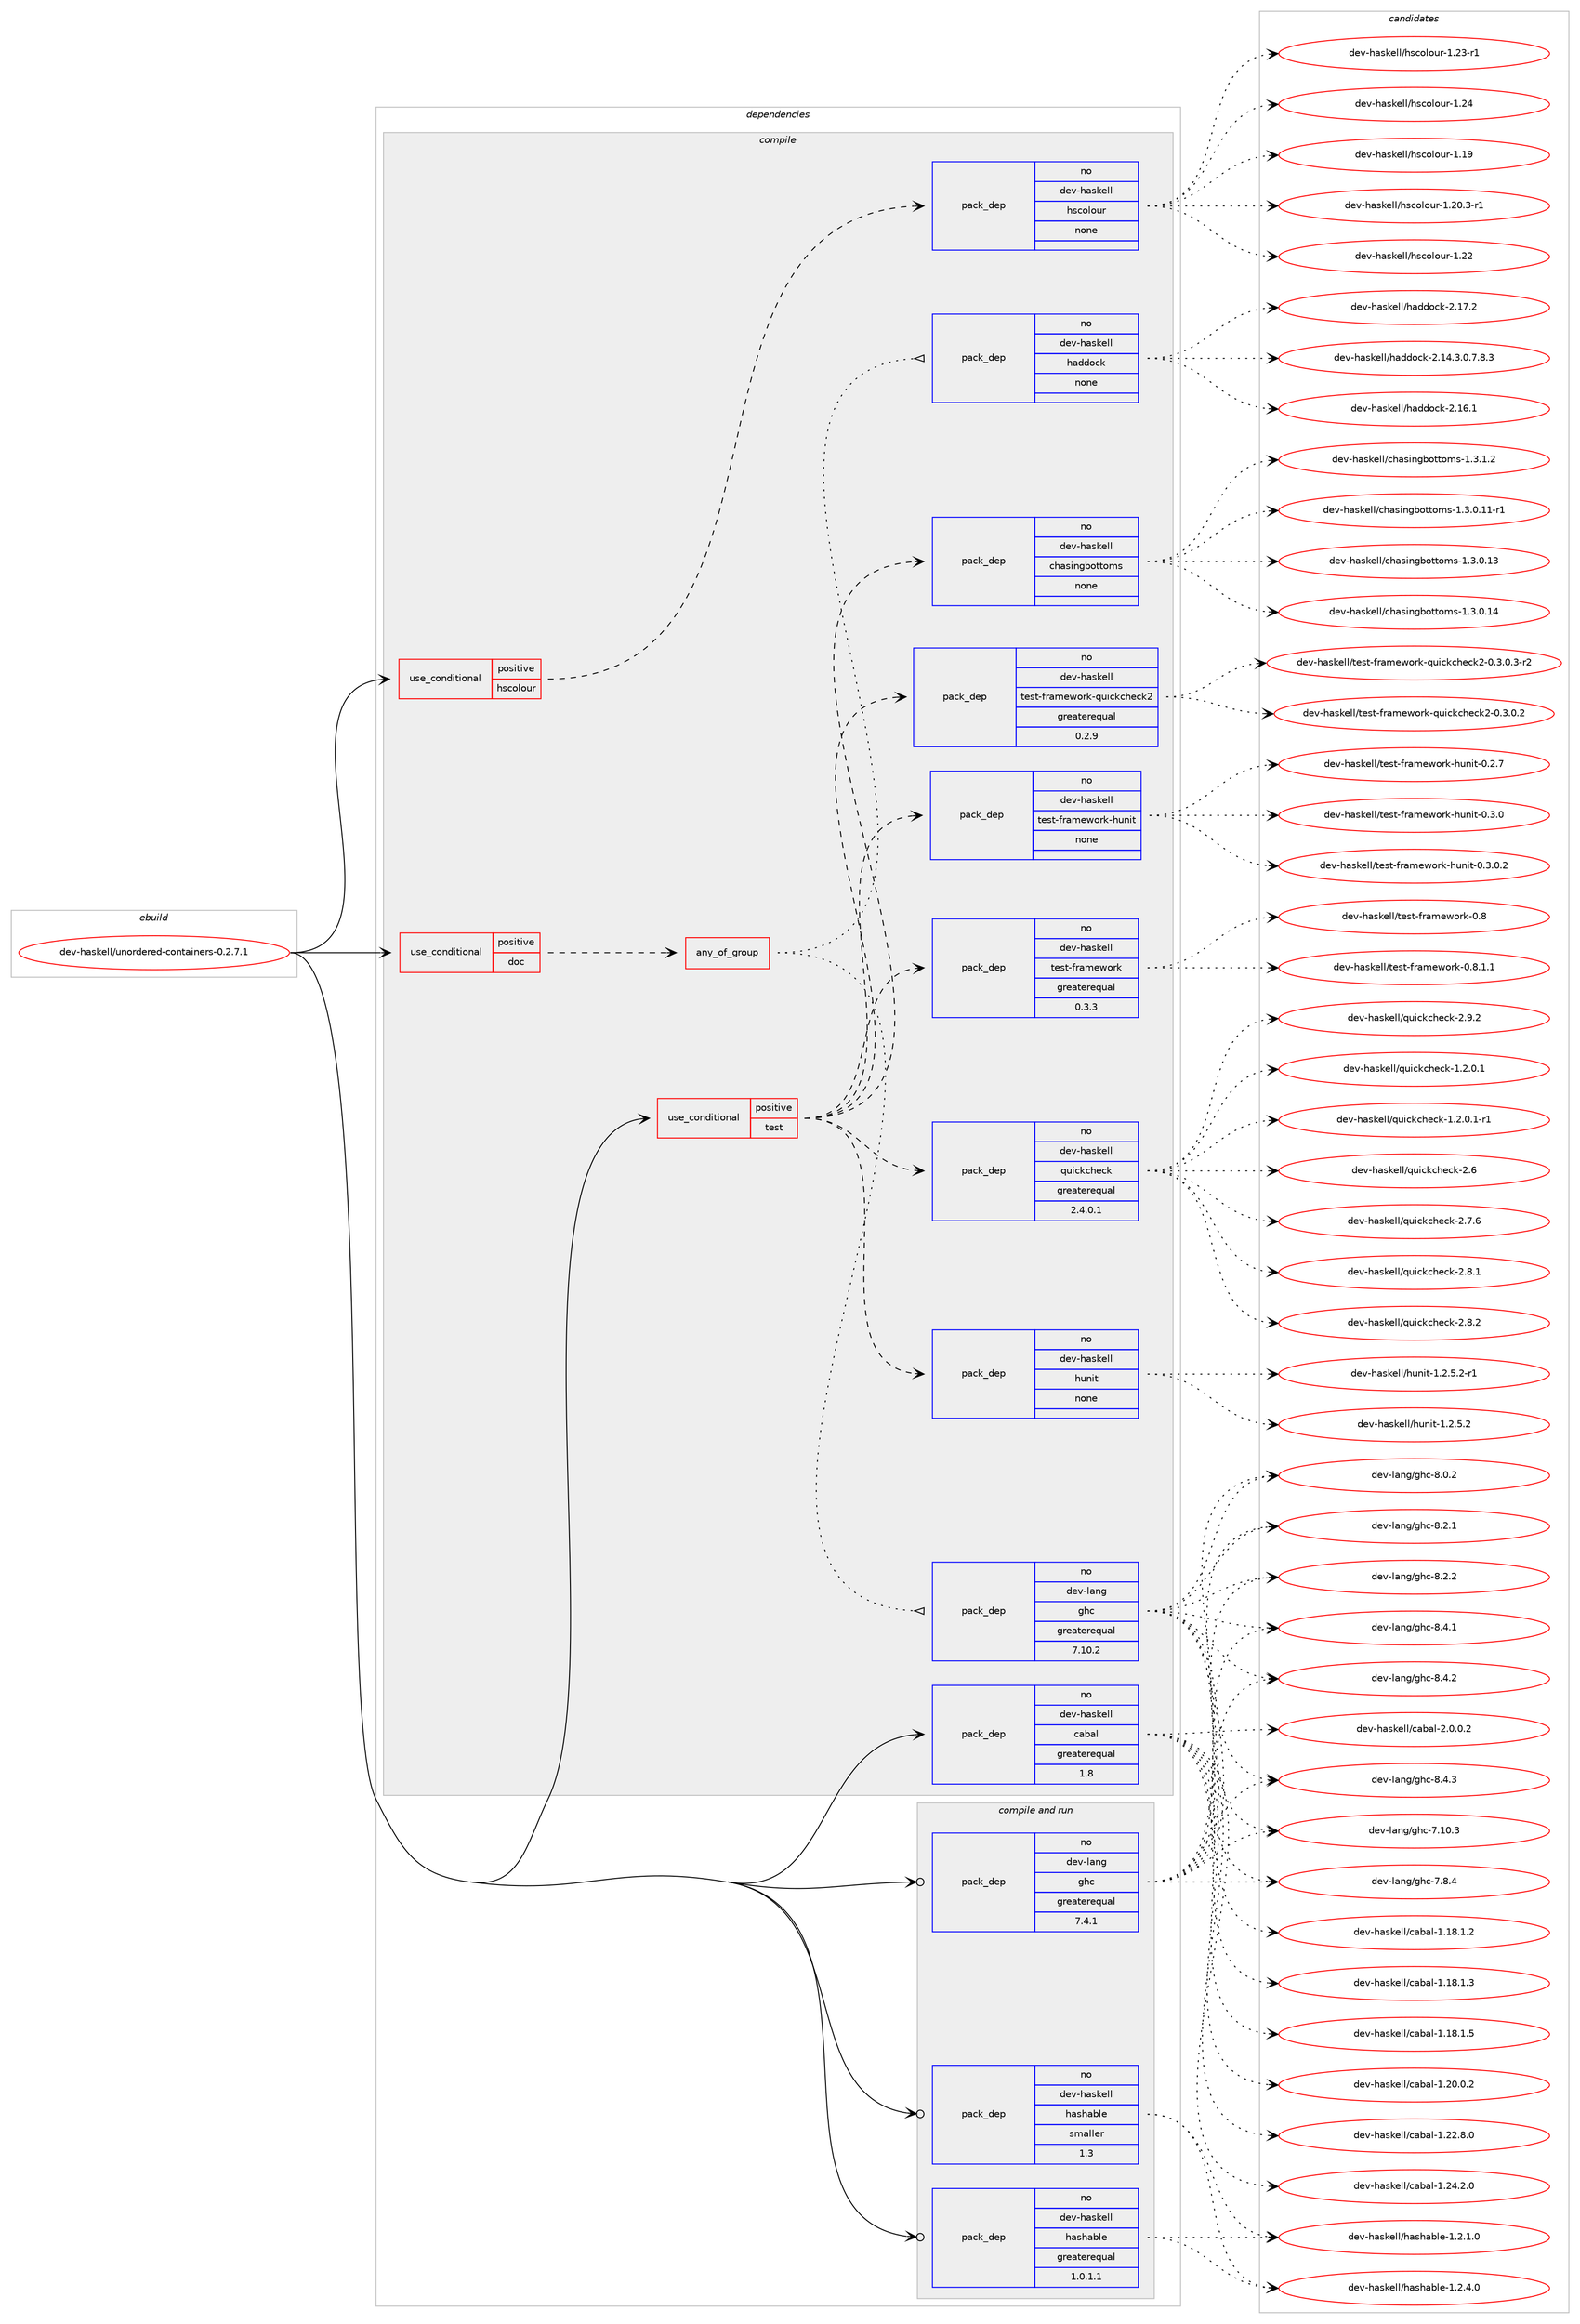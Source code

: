 digraph prolog {

# *************
# Graph options
# *************

newrank=true;
concentrate=true;
compound=true;
graph [rankdir=LR,fontname=Helvetica,fontsize=10,ranksep=1.5];#, ranksep=2.5, nodesep=0.2];
edge  [arrowhead=vee];
node  [fontname=Helvetica,fontsize=10];

# **********
# The ebuild
# **********

subgraph cluster_leftcol {
color=gray;
rank=same;
label=<<i>ebuild</i>>;
id [label="dev-haskell/unordered-containers-0.2.7.1", color=red, width=4, href="../dev-haskell/unordered-containers-0.2.7.1.svg"];
}

# ****************
# The dependencies
# ****************

subgraph cluster_midcol {
color=gray;
label=<<i>dependencies</i>>;
subgraph cluster_compile {
fillcolor="#eeeeee";
style=filled;
label=<<i>compile</i>>;
subgraph cond361906 {
dependency1346704 [label=<<TABLE BORDER="0" CELLBORDER="1" CELLSPACING="0" CELLPADDING="4"><TR><TD ROWSPAN="3" CELLPADDING="10">use_conditional</TD></TR><TR><TD>positive</TD></TR><TR><TD>doc</TD></TR></TABLE>>, shape=none, color=red];
subgraph any21719 {
dependency1346705 [label=<<TABLE BORDER="0" CELLBORDER="1" CELLSPACING="0" CELLPADDING="4"><TR><TD CELLPADDING="10">any_of_group</TD></TR></TABLE>>, shape=none, color=red];subgraph pack962527 {
dependency1346706 [label=<<TABLE BORDER="0" CELLBORDER="1" CELLSPACING="0" CELLPADDING="4" WIDTH="220"><TR><TD ROWSPAN="6" CELLPADDING="30">pack_dep</TD></TR><TR><TD WIDTH="110">no</TD></TR><TR><TD>dev-haskell</TD></TR><TR><TD>haddock</TD></TR><TR><TD>none</TD></TR><TR><TD></TD></TR></TABLE>>, shape=none, color=blue];
}
dependency1346705:e -> dependency1346706:w [weight=20,style="dotted",arrowhead="oinv"];
subgraph pack962528 {
dependency1346707 [label=<<TABLE BORDER="0" CELLBORDER="1" CELLSPACING="0" CELLPADDING="4" WIDTH="220"><TR><TD ROWSPAN="6" CELLPADDING="30">pack_dep</TD></TR><TR><TD WIDTH="110">no</TD></TR><TR><TD>dev-lang</TD></TR><TR><TD>ghc</TD></TR><TR><TD>greaterequal</TD></TR><TR><TD>7.10.2</TD></TR></TABLE>>, shape=none, color=blue];
}
dependency1346705:e -> dependency1346707:w [weight=20,style="dotted",arrowhead="oinv"];
}
dependency1346704:e -> dependency1346705:w [weight=20,style="dashed",arrowhead="vee"];
}
id:e -> dependency1346704:w [weight=20,style="solid",arrowhead="vee"];
subgraph cond361907 {
dependency1346708 [label=<<TABLE BORDER="0" CELLBORDER="1" CELLSPACING="0" CELLPADDING="4"><TR><TD ROWSPAN="3" CELLPADDING="10">use_conditional</TD></TR><TR><TD>positive</TD></TR><TR><TD>hscolour</TD></TR></TABLE>>, shape=none, color=red];
subgraph pack962529 {
dependency1346709 [label=<<TABLE BORDER="0" CELLBORDER="1" CELLSPACING="0" CELLPADDING="4" WIDTH="220"><TR><TD ROWSPAN="6" CELLPADDING="30">pack_dep</TD></TR><TR><TD WIDTH="110">no</TD></TR><TR><TD>dev-haskell</TD></TR><TR><TD>hscolour</TD></TR><TR><TD>none</TD></TR><TR><TD></TD></TR></TABLE>>, shape=none, color=blue];
}
dependency1346708:e -> dependency1346709:w [weight=20,style="dashed",arrowhead="vee"];
}
id:e -> dependency1346708:w [weight=20,style="solid",arrowhead="vee"];
subgraph cond361908 {
dependency1346710 [label=<<TABLE BORDER="0" CELLBORDER="1" CELLSPACING="0" CELLPADDING="4"><TR><TD ROWSPAN="3" CELLPADDING="10">use_conditional</TD></TR><TR><TD>positive</TD></TR><TR><TD>test</TD></TR></TABLE>>, shape=none, color=red];
subgraph pack962530 {
dependency1346711 [label=<<TABLE BORDER="0" CELLBORDER="1" CELLSPACING="0" CELLPADDING="4" WIDTH="220"><TR><TD ROWSPAN="6" CELLPADDING="30">pack_dep</TD></TR><TR><TD WIDTH="110">no</TD></TR><TR><TD>dev-haskell</TD></TR><TR><TD>chasingbottoms</TD></TR><TR><TD>none</TD></TR><TR><TD></TD></TR></TABLE>>, shape=none, color=blue];
}
dependency1346710:e -> dependency1346711:w [weight=20,style="dashed",arrowhead="vee"];
subgraph pack962531 {
dependency1346712 [label=<<TABLE BORDER="0" CELLBORDER="1" CELLSPACING="0" CELLPADDING="4" WIDTH="220"><TR><TD ROWSPAN="6" CELLPADDING="30">pack_dep</TD></TR><TR><TD WIDTH="110">no</TD></TR><TR><TD>dev-haskell</TD></TR><TR><TD>hunit</TD></TR><TR><TD>none</TD></TR><TR><TD></TD></TR></TABLE>>, shape=none, color=blue];
}
dependency1346710:e -> dependency1346712:w [weight=20,style="dashed",arrowhead="vee"];
subgraph pack962532 {
dependency1346713 [label=<<TABLE BORDER="0" CELLBORDER="1" CELLSPACING="0" CELLPADDING="4" WIDTH="220"><TR><TD ROWSPAN="6" CELLPADDING="30">pack_dep</TD></TR><TR><TD WIDTH="110">no</TD></TR><TR><TD>dev-haskell</TD></TR><TR><TD>quickcheck</TD></TR><TR><TD>greaterequal</TD></TR><TR><TD>2.4.0.1</TD></TR></TABLE>>, shape=none, color=blue];
}
dependency1346710:e -> dependency1346713:w [weight=20,style="dashed",arrowhead="vee"];
subgraph pack962533 {
dependency1346714 [label=<<TABLE BORDER="0" CELLBORDER="1" CELLSPACING="0" CELLPADDING="4" WIDTH="220"><TR><TD ROWSPAN="6" CELLPADDING="30">pack_dep</TD></TR><TR><TD WIDTH="110">no</TD></TR><TR><TD>dev-haskell</TD></TR><TR><TD>test-framework</TD></TR><TR><TD>greaterequal</TD></TR><TR><TD>0.3.3</TD></TR></TABLE>>, shape=none, color=blue];
}
dependency1346710:e -> dependency1346714:w [weight=20,style="dashed",arrowhead="vee"];
subgraph pack962534 {
dependency1346715 [label=<<TABLE BORDER="0" CELLBORDER="1" CELLSPACING="0" CELLPADDING="4" WIDTH="220"><TR><TD ROWSPAN="6" CELLPADDING="30">pack_dep</TD></TR><TR><TD WIDTH="110">no</TD></TR><TR><TD>dev-haskell</TD></TR><TR><TD>test-framework-hunit</TD></TR><TR><TD>none</TD></TR><TR><TD></TD></TR></TABLE>>, shape=none, color=blue];
}
dependency1346710:e -> dependency1346715:w [weight=20,style="dashed",arrowhead="vee"];
subgraph pack962535 {
dependency1346716 [label=<<TABLE BORDER="0" CELLBORDER="1" CELLSPACING="0" CELLPADDING="4" WIDTH="220"><TR><TD ROWSPAN="6" CELLPADDING="30">pack_dep</TD></TR><TR><TD WIDTH="110">no</TD></TR><TR><TD>dev-haskell</TD></TR><TR><TD>test-framework-quickcheck2</TD></TR><TR><TD>greaterequal</TD></TR><TR><TD>0.2.9</TD></TR></TABLE>>, shape=none, color=blue];
}
dependency1346710:e -> dependency1346716:w [weight=20,style="dashed",arrowhead="vee"];
}
id:e -> dependency1346710:w [weight=20,style="solid",arrowhead="vee"];
subgraph pack962536 {
dependency1346717 [label=<<TABLE BORDER="0" CELLBORDER="1" CELLSPACING="0" CELLPADDING="4" WIDTH="220"><TR><TD ROWSPAN="6" CELLPADDING="30">pack_dep</TD></TR><TR><TD WIDTH="110">no</TD></TR><TR><TD>dev-haskell</TD></TR><TR><TD>cabal</TD></TR><TR><TD>greaterequal</TD></TR><TR><TD>1.8</TD></TR></TABLE>>, shape=none, color=blue];
}
id:e -> dependency1346717:w [weight=20,style="solid",arrowhead="vee"];
}
subgraph cluster_compileandrun {
fillcolor="#eeeeee";
style=filled;
label=<<i>compile and run</i>>;
subgraph pack962537 {
dependency1346718 [label=<<TABLE BORDER="0" CELLBORDER="1" CELLSPACING="0" CELLPADDING="4" WIDTH="220"><TR><TD ROWSPAN="6" CELLPADDING="30">pack_dep</TD></TR><TR><TD WIDTH="110">no</TD></TR><TR><TD>dev-haskell</TD></TR><TR><TD>hashable</TD></TR><TR><TD>greaterequal</TD></TR><TR><TD>1.0.1.1</TD></TR></TABLE>>, shape=none, color=blue];
}
id:e -> dependency1346718:w [weight=20,style="solid",arrowhead="odotvee"];
subgraph pack962538 {
dependency1346719 [label=<<TABLE BORDER="0" CELLBORDER="1" CELLSPACING="0" CELLPADDING="4" WIDTH="220"><TR><TD ROWSPAN="6" CELLPADDING="30">pack_dep</TD></TR><TR><TD WIDTH="110">no</TD></TR><TR><TD>dev-haskell</TD></TR><TR><TD>hashable</TD></TR><TR><TD>smaller</TD></TR><TR><TD>1.3</TD></TR></TABLE>>, shape=none, color=blue];
}
id:e -> dependency1346719:w [weight=20,style="solid",arrowhead="odotvee"];
subgraph pack962539 {
dependency1346720 [label=<<TABLE BORDER="0" CELLBORDER="1" CELLSPACING="0" CELLPADDING="4" WIDTH="220"><TR><TD ROWSPAN="6" CELLPADDING="30">pack_dep</TD></TR><TR><TD WIDTH="110">no</TD></TR><TR><TD>dev-lang</TD></TR><TR><TD>ghc</TD></TR><TR><TD>greaterequal</TD></TR><TR><TD>7.4.1</TD></TR></TABLE>>, shape=none, color=blue];
}
id:e -> dependency1346720:w [weight=20,style="solid",arrowhead="odotvee"];
}
subgraph cluster_run {
fillcolor="#eeeeee";
style=filled;
label=<<i>run</i>>;
}
}

# **************
# The candidates
# **************

subgraph cluster_choices {
rank=same;
color=gray;
label=<<i>candidates</i>>;

subgraph choice962527 {
color=black;
nodesep=1;
choice1001011184510497115107101108108471049710010011199107455046495246514648465546564651 [label="dev-haskell/haddock-2.14.3.0.7.8.3", color=red, width=4,href="../dev-haskell/haddock-2.14.3.0.7.8.3.svg"];
choice100101118451049711510710110810847104971001001119910745504649544649 [label="dev-haskell/haddock-2.16.1", color=red, width=4,href="../dev-haskell/haddock-2.16.1.svg"];
choice100101118451049711510710110810847104971001001119910745504649554650 [label="dev-haskell/haddock-2.17.2", color=red, width=4,href="../dev-haskell/haddock-2.17.2.svg"];
dependency1346706:e -> choice1001011184510497115107101108108471049710010011199107455046495246514648465546564651:w [style=dotted,weight="100"];
dependency1346706:e -> choice100101118451049711510710110810847104971001001119910745504649544649:w [style=dotted,weight="100"];
dependency1346706:e -> choice100101118451049711510710110810847104971001001119910745504649554650:w [style=dotted,weight="100"];
}
subgraph choice962528 {
color=black;
nodesep=1;
choice1001011184510897110103471031049945554649484651 [label="dev-lang/ghc-7.10.3", color=red, width=4,href="../dev-lang/ghc-7.10.3.svg"];
choice10010111845108971101034710310499455546564652 [label="dev-lang/ghc-7.8.4", color=red, width=4,href="../dev-lang/ghc-7.8.4.svg"];
choice10010111845108971101034710310499455646484650 [label="dev-lang/ghc-8.0.2", color=red, width=4,href="../dev-lang/ghc-8.0.2.svg"];
choice10010111845108971101034710310499455646504649 [label="dev-lang/ghc-8.2.1", color=red, width=4,href="../dev-lang/ghc-8.2.1.svg"];
choice10010111845108971101034710310499455646504650 [label="dev-lang/ghc-8.2.2", color=red, width=4,href="../dev-lang/ghc-8.2.2.svg"];
choice10010111845108971101034710310499455646524649 [label="dev-lang/ghc-8.4.1", color=red, width=4,href="../dev-lang/ghc-8.4.1.svg"];
choice10010111845108971101034710310499455646524650 [label="dev-lang/ghc-8.4.2", color=red, width=4,href="../dev-lang/ghc-8.4.2.svg"];
choice10010111845108971101034710310499455646524651 [label="dev-lang/ghc-8.4.3", color=red, width=4,href="../dev-lang/ghc-8.4.3.svg"];
dependency1346707:e -> choice1001011184510897110103471031049945554649484651:w [style=dotted,weight="100"];
dependency1346707:e -> choice10010111845108971101034710310499455546564652:w [style=dotted,weight="100"];
dependency1346707:e -> choice10010111845108971101034710310499455646484650:w [style=dotted,weight="100"];
dependency1346707:e -> choice10010111845108971101034710310499455646504649:w [style=dotted,weight="100"];
dependency1346707:e -> choice10010111845108971101034710310499455646504650:w [style=dotted,weight="100"];
dependency1346707:e -> choice10010111845108971101034710310499455646524649:w [style=dotted,weight="100"];
dependency1346707:e -> choice10010111845108971101034710310499455646524650:w [style=dotted,weight="100"];
dependency1346707:e -> choice10010111845108971101034710310499455646524651:w [style=dotted,weight="100"];
}
subgraph choice962529 {
color=black;
nodesep=1;
choice100101118451049711510710110810847104115991111081111171144549464957 [label="dev-haskell/hscolour-1.19", color=red, width=4,href="../dev-haskell/hscolour-1.19.svg"];
choice10010111845104971151071011081084710411599111108111117114454946504846514511449 [label="dev-haskell/hscolour-1.20.3-r1", color=red, width=4,href="../dev-haskell/hscolour-1.20.3-r1.svg"];
choice100101118451049711510710110810847104115991111081111171144549465050 [label="dev-haskell/hscolour-1.22", color=red, width=4,href="../dev-haskell/hscolour-1.22.svg"];
choice1001011184510497115107101108108471041159911110811111711445494650514511449 [label="dev-haskell/hscolour-1.23-r1", color=red, width=4,href="../dev-haskell/hscolour-1.23-r1.svg"];
choice100101118451049711510710110810847104115991111081111171144549465052 [label="dev-haskell/hscolour-1.24", color=red, width=4,href="../dev-haskell/hscolour-1.24.svg"];
dependency1346709:e -> choice100101118451049711510710110810847104115991111081111171144549464957:w [style=dotted,weight="100"];
dependency1346709:e -> choice10010111845104971151071011081084710411599111108111117114454946504846514511449:w [style=dotted,weight="100"];
dependency1346709:e -> choice100101118451049711510710110810847104115991111081111171144549465050:w [style=dotted,weight="100"];
dependency1346709:e -> choice1001011184510497115107101108108471041159911110811111711445494650514511449:w [style=dotted,weight="100"];
dependency1346709:e -> choice100101118451049711510710110810847104115991111081111171144549465052:w [style=dotted,weight="100"];
}
subgraph choice962530 {
color=black;
nodesep=1;
choice1001011184510497115107101108108479910497115105110103981111161161111091154549465146484649494511449 [label="dev-haskell/chasingbottoms-1.3.0.11-r1", color=red, width=4,href="../dev-haskell/chasingbottoms-1.3.0.11-r1.svg"];
choice100101118451049711510710110810847991049711510511010398111116116111109115454946514648464951 [label="dev-haskell/chasingbottoms-1.3.0.13", color=red, width=4,href="../dev-haskell/chasingbottoms-1.3.0.13.svg"];
choice100101118451049711510710110810847991049711510511010398111116116111109115454946514648464952 [label="dev-haskell/chasingbottoms-1.3.0.14", color=red, width=4,href="../dev-haskell/chasingbottoms-1.3.0.14.svg"];
choice1001011184510497115107101108108479910497115105110103981111161161111091154549465146494650 [label="dev-haskell/chasingbottoms-1.3.1.2", color=red, width=4,href="../dev-haskell/chasingbottoms-1.3.1.2.svg"];
dependency1346711:e -> choice1001011184510497115107101108108479910497115105110103981111161161111091154549465146484649494511449:w [style=dotted,weight="100"];
dependency1346711:e -> choice100101118451049711510710110810847991049711510511010398111116116111109115454946514648464951:w [style=dotted,weight="100"];
dependency1346711:e -> choice100101118451049711510710110810847991049711510511010398111116116111109115454946514648464952:w [style=dotted,weight="100"];
dependency1346711:e -> choice1001011184510497115107101108108479910497115105110103981111161161111091154549465146494650:w [style=dotted,weight="100"];
}
subgraph choice962531 {
color=black;
nodesep=1;
choice1001011184510497115107101108108471041171101051164549465046534650 [label="dev-haskell/hunit-1.2.5.2", color=red, width=4,href="../dev-haskell/hunit-1.2.5.2.svg"];
choice10010111845104971151071011081084710411711010511645494650465346504511449 [label="dev-haskell/hunit-1.2.5.2-r1", color=red, width=4,href="../dev-haskell/hunit-1.2.5.2-r1.svg"];
dependency1346712:e -> choice1001011184510497115107101108108471041171101051164549465046534650:w [style=dotted,weight="100"];
dependency1346712:e -> choice10010111845104971151071011081084710411711010511645494650465346504511449:w [style=dotted,weight="100"];
}
subgraph choice962532 {
color=black;
nodesep=1;
choice1001011184510497115107101108108471131171059910799104101991074549465046484649 [label="dev-haskell/quickcheck-1.2.0.1", color=red, width=4,href="../dev-haskell/quickcheck-1.2.0.1.svg"];
choice10010111845104971151071011081084711311710599107991041019910745494650464846494511449 [label="dev-haskell/quickcheck-1.2.0.1-r1", color=red, width=4,href="../dev-haskell/quickcheck-1.2.0.1-r1.svg"];
choice10010111845104971151071011081084711311710599107991041019910745504654 [label="dev-haskell/quickcheck-2.6", color=red, width=4,href="../dev-haskell/quickcheck-2.6.svg"];
choice100101118451049711510710110810847113117105991079910410199107455046554654 [label="dev-haskell/quickcheck-2.7.6", color=red, width=4,href="../dev-haskell/quickcheck-2.7.6.svg"];
choice100101118451049711510710110810847113117105991079910410199107455046564649 [label="dev-haskell/quickcheck-2.8.1", color=red, width=4,href="../dev-haskell/quickcheck-2.8.1.svg"];
choice100101118451049711510710110810847113117105991079910410199107455046564650 [label="dev-haskell/quickcheck-2.8.2", color=red, width=4,href="../dev-haskell/quickcheck-2.8.2.svg"];
choice100101118451049711510710110810847113117105991079910410199107455046574650 [label="dev-haskell/quickcheck-2.9.2", color=red, width=4,href="../dev-haskell/quickcheck-2.9.2.svg"];
dependency1346713:e -> choice1001011184510497115107101108108471131171059910799104101991074549465046484649:w [style=dotted,weight="100"];
dependency1346713:e -> choice10010111845104971151071011081084711311710599107991041019910745494650464846494511449:w [style=dotted,weight="100"];
dependency1346713:e -> choice10010111845104971151071011081084711311710599107991041019910745504654:w [style=dotted,weight="100"];
dependency1346713:e -> choice100101118451049711510710110810847113117105991079910410199107455046554654:w [style=dotted,weight="100"];
dependency1346713:e -> choice100101118451049711510710110810847113117105991079910410199107455046564649:w [style=dotted,weight="100"];
dependency1346713:e -> choice100101118451049711510710110810847113117105991079910410199107455046564650:w [style=dotted,weight="100"];
dependency1346713:e -> choice100101118451049711510710110810847113117105991079910410199107455046574650:w [style=dotted,weight="100"];
}
subgraph choice962533 {
color=black;
nodesep=1;
choice100101118451049711510710110810847116101115116451021149710910111911111410745484656 [label="dev-haskell/test-framework-0.8", color=red, width=4,href="../dev-haskell/test-framework-0.8.svg"];
choice10010111845104971151071011081084711610111511645102114971091011191111141074548465646494649 [label="dev-haskell/test-framework-0.8.1.1", color=red, width=4,href="../dev-haskell/test-framework-0.8.1.1.svg"];
dependency1346714:e -> choice100101118451049711510710110810847116101115116451021149710910111911111410745484656:w [style=dotted,weight="100"];
dependency1346714:e -> choice10010111845104971151071011081084711610111511645102114971091011191111141074548465646494649:w [style=dotted,weight="100"];
}
subgraph choice962534 {
color=black;
nodesep=1;
choice100101118451049711510710110810847116101115116451021149710910111911111410745104117110105116454846504655 [label="dev-haskell/test-framework-hunit-0.2.7", color=red, width=4,href="../dev-haskell/test-framework-hunit-0.2.7.svg"];
choice100101118451049711510710110810847116101115116451021149710910111911111410745104117110105116454846514648 [label="dev-haskell/test-framework-hunit-0.3.0", color=red, width=4,href="../dev-haskell/test-framework-hunit-0.3.0.svg"];
choice1001011184510497115107101108108471161011151164510211497109101119111114107451041171101051164548465146484650 [label="dev-haskell/test-framework-hunit-0.3.0.2", color=red, width=4,href="../dev-haskell/test-framework-hunit-0.3.0.2.svg"];
dependency1346715:e -> choice100101118451049711510710110810847116101115116451021149710910111911111410745104117110105116454846504655:w [style=dotted,weight="100"];
dependency1346715:e -> choice100101118451049711510710110810847116101115116451021149710910111911111410745104117110105116454846514648:w [style=dotted,weight="100"];
dependency1346715:e -> choice1001011184510497115107101108108471161011151164510211497109101119111114107451041171101051164548465146484650:w [style=dotted,weight="100"];
}
subgraph choice962535 {
color=black;
nodesep=1;
choice100101118451049711510710110810847116101115116451021149710910111911111410745113117105991079910410199107504548465146484650 [label="dev-haskell/test-framework-quickcheck2-0.3.0.2", color=red, width=4,href="../dev-haskell/test-framework-quickcheck2-0.3.0.2.svg"];
choice1001011184510497115107101108108471161011151164510211497109101119111114107451131171059910799104101991075045484651464846514511450 [label="dev-haskell/test-framework-quickcheck2-0.3.0.3-r2", color=red, width=4,href="../dev-haskell/test-framework-quickcheck2-0.3.0.3-r2.svg"];
dependency1346716:e -> choice100101118451049711510710110810847116101115116451021149710910111911111410745113117105991079910410199107504548465146484650:w [style=dotted,weight="100"];
dependency1346716:e -> choice1001011184510497115107101108108471161011151164510211497109101119111114107451131171059910799104101991075045484651464846514511450:w [style=dotted,weight="100"];
}
subgraph choice962536 {
color=black;
nodesep=1;
choice10010111845104971151071011081084799979897108454946495646494650 [label="dev-haskell/cabal-1.18.1.2", color=red, width=4,href="../dev-haskell/cabal-1.18.1.2.svg"];
choice10010111845104971151071011081084799979897108454946495646494651 [label="dev-haskell/cabal-1.18.1.3", color=red, width=4,href="../dev-haskell/cabal-1.18.1.3.svg"];
choice10010111845104971151071011081084799979897108454946495646494653 [label="dev-haskell/cabal-1.18.1.5", color=red, width=4,href="../dev-haskell/cabal-1.18.1.5.svg"];
choice10010111845104971151071011081084799979897108454946504846484650 [label="dev-haskell/cabal-1.20.0.2", color=red, width=4,href="../dev-haskell/cabal-1.20.0.2.svg"];
choice10010111845104971151071011081084799979897108454946505046564648 [label="dev-haskell/cabal-1.22.8.0", color=red, width=4,href="../dev-haskell/cabal-1.22.8.0.svg"];
choice10010111845104971151071011081084799979897108454946505246504648 [label="dev-haskell/cabal-1.24.2.0", color=red, width=4,href="../dev-haskell/cabal-1.24.2.0.svg"];
choice100101118451049711510710110810847999798971084550464846484650 [label="dev-haskell/cabal-2.0.0.2", color=red, width=4,href="../dev-haskell/cabal-2.0.0.2.svg"];
dependency1346717:e -> choice10010111845104971151071011081084799979897108454946495646494650:w [style=dotted,weight="100"];
dependency1346717:e -> choice10010111845104971151071011081084799979897108454946495646494651:w [style=dotted,weight="100"];
dependency1346717:e -> choice10010111845104971151071011081084799979897108454946495646494653:w [style=dotted,weight="100"];
dependency1346717:e -> choice10010111845104971151071011081084799979897108454946504846484650:w [style=dotted,weight="100"];
dependency1346717:e -> choice10010111845104971151071011081084799979897108454946505046564648:w [style=dotted,weight="100"];
dependency1346717:e -> choice10010111845104971151071011081084799979897108454946505246504648:w [style=dotted,weight="100"];
dependency1346717:e -> choice100101118451049711510710110810847999798971084550464846484650:w [style=dotted,weight="100"];
}
subgraph choice962537 {
color=black;
nodesep=1;
choice1001011184510497115107101108108471049711510497981081014549465046494648 [label="dev-haskell/hashable-1.2.1.0", color=red, width=4,href="../dev-haskell/hashable-1.2.1.0.svg"];
choice1001011184510497115107101108108471049711510497981081014549465046524648 [label="dev-haskell/hashable-1.2.4.0", color=red, width=4,href="../dev-haskell/hashable-1.2.4.0.svg"];
dependency1346718:e -> choice1001011184510497115107101108108471049711510497981081014549465046494648:w [style=dotted,weight="100"];
dependency1346718:e -> choice1001011184510497115107101108108471049711510497981081014549465046524648:w [style=dotted,weight="100"];
}
subgraph choice962538 {
color=black;
nodesep=1;
choice1001011184510497115107101108108471049711510497981081014549465046494648 [label="dev-haskell/hashable-1.2.1.0", color=red, width=4,href="../dev-haskell/hashable-1.2.1.0.svg"];
choice1001011184510497115107101108108471049711510497981081014549465046524648 [label="dev-haskell/hashable-1.2.4.0", color=red, width=4,href="../dev-haskell/hashable-1.2.4.0.svg"];
dependency1346719:e -> choice1001011184510497115107101108108471049711510497981081014549465046494648:w [style=dotted,weight="100"];
dependency1346719:e -> choice1001011184510497115107101108108471049711510497981081014549465046524648:w [style=dotted,weight="100"];
}
subgraph choice962539 {
color=black;
nodesep=1;
choice1001011184510897110103471031049945554649484651 [label="dev-lang/ghc-7.10.3", color=red, width=4,href="../dev-lang/ghc-7.10.3.svg"];
choice10010111845108971101034710310499455546564652 [label="dev-lang/ghc-7.8.4", color=red, width=4,href="../dev-lang/ghc-7.8.4.svg"];
choice10010111845108971101034710310499455646484650 [label="dev-lang/ghc-8.0.2", color=red, width=4,href="../dev-lang/ghc-8.0.2.svg"];
choice10010111845108971101034710310499455646504649 [label="dev-lang/ghc-8.2.1", color=red, width=4,href="../dev-lang/ghc-8.2.1.svg"];
choice10010111845108971101034710310499455646504650 [label="dev-lang/ghc-8.2.2", color=red, width=4,href="../dev-lang/ghc-8.2.2.svg"];
choice10010111845108971101034710310499455646524649 [label="dev-lang/ghc-8.4.1", color=red, width=4,href="../dev-lang/ghc-8.4.1.svg"];
choice10010111845108971101034710310499455646524650 [label="dev-lang/ghc-8.4.2", color=red, width=4,href="../dev-lang/ghc-8.4.2.svg"];
choice10010111845108971101034710310499455646524651 [label="dev-lang/ghc-8.4.3", color=red, width=4,href="../dev-lang/ghc-8.4.3.svg"];
dependency1346720:e -> choice1001011184510897110103471031049945554649484651:w [style=dotted,weight="100"];
dependency1346720:e -> choice10010111845108971101034710310499455546564652:w [style=dotted,weight="100"];
dependency1346720:e -> choice10010111845108971101034710310499455646484650:w [style=dotted,weight="100"];
dependency1346720:e -> choice10010111845108971101034710310499455646504649:w [style=dotted,weight="100"];
dependency1346720:e -> choice10010111845108971101034710310499455646504650:w [style=dotted,weight="100"];
dependency1346720:e -> choice10010111845108971101034710310499455646524649:w [style=dotted,weight="100"];
dependency1346720:e -> choice10010111845108971101034710310499455646524650:w [style=dotted,weight="100"];
dependency1346720:e -> choice10010111845108971101034710310499455646524651:w [style=dotted,weight="100"];
}
}

}
